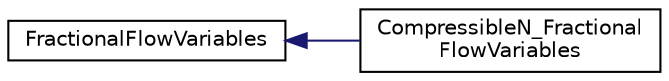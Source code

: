 digraph "Graphical Class Hierarchy"
{
 // LATEX_PDF_SIZE
  edge [fontname="Helvetica",fontsize="10",labelfontname="Helvetica",labelfontsize="10"];
  node [fontname="Helvetica",fontsize="10",shape=record];
  rankdir="LR";
  Node0 [label="FractionalFlowVariables",height=0.2,width=0.4,color="black", fillcolor="white", style="filled",URL="$d3/d53/classFractionalFlowVariables.html",tooltip=" "];
  Node0 -> Node1 [dir="back",color="midnightblue",fontsize="10",style="solid",fontname="Helvetica"];
  Node1 [label="CompressibleN_Fractional\lFlowVariables",height=0.2,width=0.4,color="black", fillcolor="white", style="filled",URL="$dc/de1/structCompressibleN__FractionalFlowVariables.html",tooltip=" "];
}
